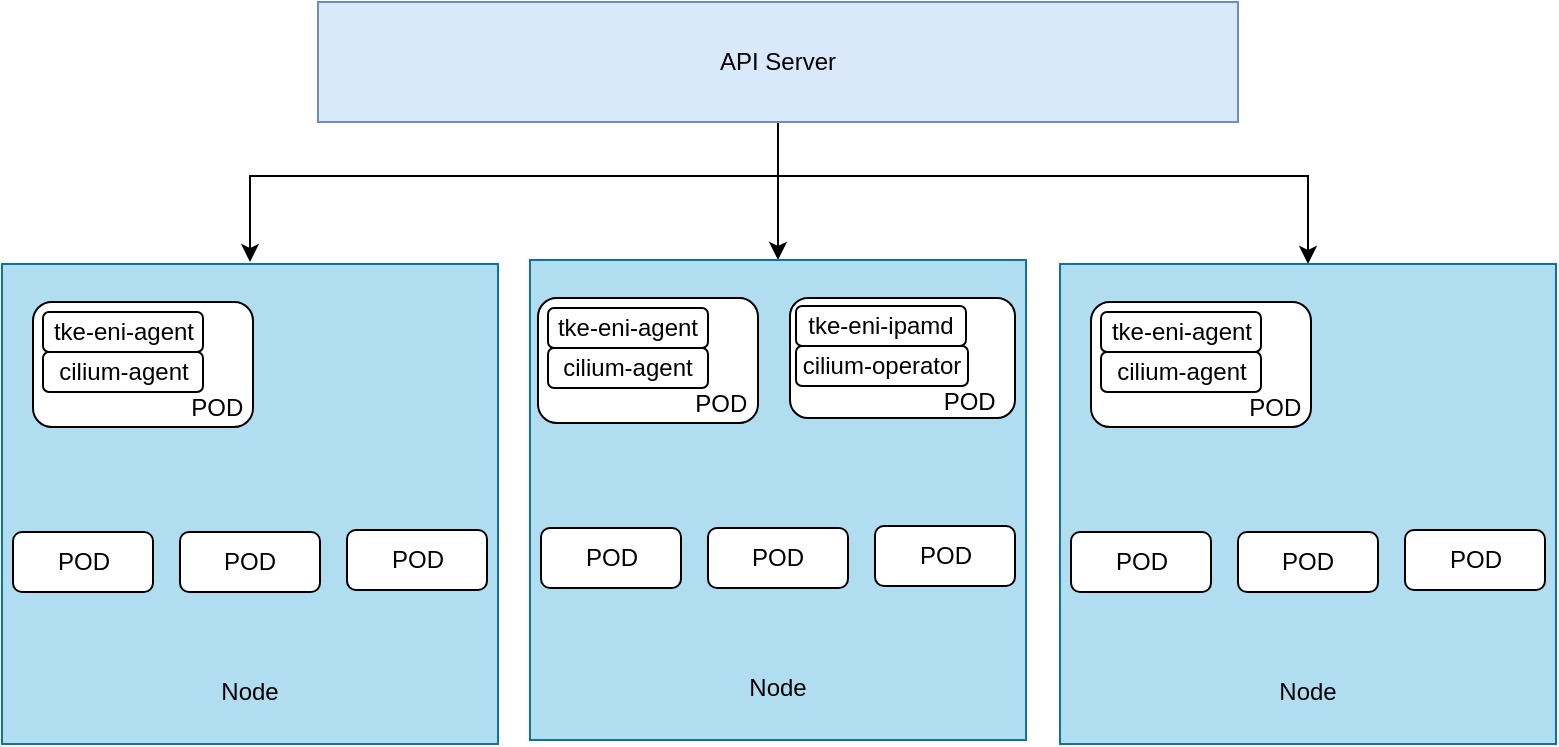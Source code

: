 <mxfile version="24.8.3">
  <diagram name="第 1 页" id="DNLNHwANJHYNCUYiylx4">
    <mxGraphModel dx="1242" dy="715" grid="0" gridSize="10" guides="1" tooltips="1" connect="1" arrows="1" fold="1" page="1" pageScale="1" pageWidth="827" pageHeight="1169" math="0" shadow="0">
      <root>
        <mxCell id="0" />
        <mxCell id="1" parent="0" />
        <mxCell id="KQCvu4c0dpx92I6iTT9T-64" style="edgeStyle=orthogonalEdgeStyle;rounded=0;orthogonalLoop=1;jettySize=auto;html=1;entryX=0.5;entryY=0;entryDx=0;entryDy=0;" edge="1" parent="1" source="KQCvu4c0dpx92I6iTT9T-1" target="KQCvu4c0dpx92I6iTT9T-52">
          <mxGeometry relative="1" as="geometry" />
        </mxCell>
        <mxCell id="KQCvu4c0dpx92I6iTT9T-65" style="edgeStyle=orthogonalEdgeStyle;rounded=0;orthogonalLoop=1;jettySize=auto;html=1;entryX=0.5;entryY=0;entryDx=0;entryDy=0;" edge="1" parent="1" source="KQCvu4c0dpx92I6iTT9T-1" target="KQCvu4c0dpx92I6iTT9T-14">
          <mxGeometry relative="1" as="geometry">
            <Array as="points">
              <mxPoint x="423" y="279" />
              <mxPoint x="688" y="279" />
            </Array>
          </mxGeometry>
        </mxCell>
        <mxCell id="KQCvu4c0dpx92I6iTT9T-66" style="edgeStyle=orthogonalEdgeStyle;rounded=0;orthogonalLoop=1;jettySize=auto;html=1;entryX=0.5;entryY=0;entryDx=0;entryDy=0;" edge="1" parent="1">
          <mxGeometry relative="1" as="geometry">
            <mxPoint x="423" y="251" as="sourcePoint" />
            <mxPoint x="159" y="322" as="targetPoint" />
            <Array as="points">
              <mxPoint x="423" y="279" />
              <mxPoint x="159" y="279" />
            </Array>
          </mxGeometry>
        </mxCell>
        <mxCell id="KQCvu4c0dpx92I6iTT9T-1" value="API Server" style="rounded=0;whiteSpace=wrap;html=1;fillColor=#dae8fc;strokeColor=#6c8ebf;" vertex="1" parent="1">
          <mxGeometry x="193" y="192" width="460" height="60" as="geometry" />
        </mxCell>
        <mxCell id="KQCvu4c0dpx92I6iTT9T-14" value="&lt;div&gt;&lt;br&gt;&lt;/div&gt;&lt;div&gt;&lt;br&gt;&lt;/div&gt;&lt;div&gt;&lt;br&gt;&lt;/div&gt;&lt;div&gt;&lt;br&gt;&lt;/div&gt;&lt;div&gt;&lt;br&gt;&lt;/div&gt;&lt;div&gt;&lt;br&gt;&lt;/div&gt;&lt;div&gt;&lt;br&gt;&lt;/div&gt;&lt;div&gt;&lt;br&gt;&lt;/div&gt;&lt;div&gt;&lt;br&gt;&lt;/div&gt;&lt;div&gt;&lt;br&gt;&lt;/div&gt;&lt;div&gt;&lt;br&gt;&lt;/div&gt;&lt;div&gt;&lt;br&gt;&lt;/div&gt;&amp;nbsp;&lt;span style=&quot;white-space: pre;&quot;&gt;&#x9;&lt;/span&gt;&lt;span style=&quot;white-space: pre;&quot;&gt;&#x9;&lt;/span&gt;&amp;nbsp; &amp;nbsp; &amp;nbsp; &amp;nbsp; &amp;nbsp; &amp;nbsp; &amp;nbsp; &amp;nbsp; &amp;nbsp; &amp;nbsp; &amp;nbsp; &amp;nbsp; &amp;nbsp; &amp;nbsp; &amp;nbsp; &amp;nbsp; &amp;nbsp; &amp;nbsp; &amp;nbsp; &amp;nbsp; &amp;nbsp; &amp;nbsp; &amp;nbsp; &amp;nbsp; &amp;nbsp; &amp;nbsp; &amp;nbsp; &amp;nbsp; &amp;nbsp; Node" style="rounded=0;whiteSpace=wrap;html=1;fillColor=#b1ddf0;strokeColor=#10739e;" vertex="1" parent="1">
          <mxGeometry x="564" y="323" width="248" height="240" as="geometry" />
        </mxCell>
        <mxCell id="KQCvu4c0dpx92I6iTT9T-15" value="&lt;div&gt;&lt;span style=&quot;background-color: initial;&quot;&gt;&lt;br&gt;&lt;/span&gt;&lt;/div&gt;&lt;div&gt;&lt;span style=&quot;background-color: initial;&quot;&gt;&lt;br&gt;&lt;/span&gt;&lt;/div&gt;&lt;div&gt;&lt;span style=&quot;background-color: initial;&quot;&gt;&lt;br&gt;&lt;/span&gt;&lt;/div&gt;&lt;div&gt;&lt;span style=&quot;background-color: initial;&quot;&gt;&amp;nbsp; &amp;nbsp; &amp;nbsp; &amp;nbsp; &amp;nbsp; &amp;nbsp; &amp;nbsp; &amp;nbsp; &amp;nbsp; &amp;nbsp; &amp;nbsp; POD&lt;/span&gt;&lt;/div&gt;" style="rounded=1;whiteSpace=wrap;html=1;" vertex="1" parent="1">
          <mxGeometry x="579.5" y="342" width="110" height="62.5" as="geometry" />
        </mxCell>
        <mxCell id="KQCvu4c0dpx92I6iTT9T-16" value="cilium-agent" style="rounded=1;whiteSpace=wrap;html=1;" vertex="1" parent="1">
          <mxGeometry x="584.5" y="367" width="80" height="20" as="geometry" />
        </mxCell>
        <mxCell id="KQCvu4c0dpx92I6iTT9T-17" value="tke-eni-agent" style="rounded=1;whiteSpace=wrap;html=1;" vertex="1" parent="1">
          <mxGeometry x="584.5" y="347" width="80" height="20" as="geometry" />
        </mxCell>
        <mxCell id="KQCvu4c0dpx92I6iTT9T-18" value="&lt;div&gt;&lt;span style=&quot;background-color: initial;&quot;&gt;POD&lt;/span&gt;&lt;/div&gt;" style="rounded=1;whiteSpace=wrap;html=1;" vertex="1" parent="1">
          <mxGeometry x="569.5" y="457" width="70" height="30" as="geometry" />
        </mxCell>
        <mxCell id="KQCvu4c0dpx92I6iTT9T-19" value="&lt;div&gt;&lt;span style=&quot;background-color: initial;&quot;&gt;POD&lt;/span&gt;&lt;/div&gt;" style="rounded=1;whiteSpace=wrap;html=1;" vertex="1" parent="1">
          <mxGeometry x="653" y="457" width="70" height="30" as="geometry" />
        </mxCell>
        <mxCell id="KQCvu4c0dpx92I6iTT9T-20" value="&lt;div&gt;&lt;span style=&quot;background-color: initial;&quot;&gt;POD&lt;/span&gt;&lt;/div&gt;" style="rounded=1;whiteSpace=wrap;html=1;" vertex="1" parent="1">
          <mxGeometry x="736.5" y="456" width="70" height="30" as="geometry" />
        </mxCell>
        <mxCell id="KQCvu4c0dpx92I6iTT9T-45" value="&lt;div&gt;&lt;br&gt;&lt;/div&gt;&lt;div&gt;&lt;br&gt;&lt;/div&gt;&lt;div&gt;&lt;br&gt;&lt;/div&gt;&lt;div&gt;&lt;br&gt;&lt;/div&gt;&lt;div&gt;&lt;br&gt;&lt;/div&gt;&lt;div&gt;&lt;br&gt;&lt;/div&gt;&lt;div&gt;&lt;br&gt;&lt;/div&gt;&lt;div&gt;&lt;br&gt;&lt;/div&gt;&lt;div&gt;&lt;br&gt;&lt;/div&gt;&lt;div&gt;&lt;br&gt;&lt;/div&gt;&lt;div&gt;&lt;br&gt;&lt;/div&gt;&lt;div&gt;&lt;br&gt;&lt;/div&gt;&amp;nbsp;&lt;span style=&quot;white-space: pre;&quot;&gt;&#x9;&lt;/span&gt;&lt;span style=&quot;white-space: pre;&quot;&gt;&#x9;&lt;/span&gt;&amp;nbsp; &amp;nbsp; &amp;nbsp; &amp;nbsp; &amp;nbsp; &amp;nbsp; &amp;nbsp; &amp;nbsp; &amp;nbsp; &amp;nbsp; &amp;nbsp; &amp;nbsp; &amp;nbsp; &amp;nbsp; &amp;nbsp; &amp;nbsp; &amp;nbsp; &amp;nbsp; &amp;nbsp; &amp;nbsp; &amp;nbsp; &amp;nbsp; &amp;nbsp; &amp;nbsp; &amp;nbsp; &amp;nbsp; &amp;nbsp; &amp;nbsp; &amp;nbsp; Node" style="rounded=0;whiteSpace=wrap;html=1;fillColor=#b1ddf0;strokeColor=#10739e;" vertex="1" parent="1">
          <mxGeometry x="35" y="323" width="248" height="240" as="geometry" />
        </mxCell>
        <mxCell id="KQCvu4c0dpx92I6iTT9T-46" value="&lt;div&gt;&lt;span style=&quot;background-color: initial;&quot;&gt;&lt;br&gt;&lt;/span&gt;&lt;/div&gt;&lt;div&gt;&lt;span style=&quot;background-color: initial;&quot;&gt;&lt;br&gt;&lt;/span&gt;&lt;/div&gt;&lt;div&gt;&lt;span style=&quot;background-color: initial;&quot;&gt;&lt;br&gt;&lt;/span&gt;&lt;/div&gt;&lt;div&gt;&lt;span style=&quot;background-color: initial;&quot;&gt;&amp;nbsp; &amp;nbsp; &amp;nbsp; &amp;nbsp; &amp;nbsp; &amp;nbsp; &amp;nbsp; &amp;nbsp; &amp;nbsp; &amp;nbsp; &amp;nbsp; POD&lt;/span&gt;&lt;/div&gt;" style="rounded=1;whiteSpace=wrap;html=1;" vertex="1" parent="1">
          <mxGeometry x="50.5" y="342" width="110" height="62.5" as="geometry" />
        </mxCell>
        <mxCell id="KQCvu4c0dpx92I6iTT9T-47" value="cilium-agent" style="rounded=1;whiteSpace=wrap;html=1;" vertex="1" parent="1">
          <mxGeometry x="55.5" y="367" width="80" height="20" as="geometry" />
        </mxCell>
        <mxCell id="KQCvu4c0dpx92I6iTT9T-48" value="tke-eni-agent" style="rounded=1;whiteSpace=wrap;html=1;" vertex="1" parent="1">
          <mxGeometry x="55.5" y="347" width="80" height="20" as="geometry" />
        </mxCell>
        <mxCell id="KQCvu4c0dpx92I6iTT9T-49" value="&lt;div&gt;&lt;span style=&quot;background-color: initial;&quot;&gt;POD&lt;/span&gt;&lt;/div&gt;" style="rounded=1;whiteSpace=wrap;html=1;" vertex="1" parent="1">
          <mxGeometry x="40.5" y="457" width="70" height="30" as="geometry" />
        </mxCell>
        <mxCell id="KQCvu4c0dpx92I6iTT9T-50" value="&lt;div&gt;&lt;span style=&quot;background-color: initial;&quot;&gt;POD&lt;/span&gt;&lt;/div&gt;" style="rounded=1;whiteSpace=wrap;html=1;" vertex="1" parent="1">
          <mxGeometry x="124" y="457" width="70" height="30" as="geometry" />
        </mxCell>
        <mxCell id="KQCvu4c0dpx92I6iTT9T-51" value="&lt;div&gt;&lt;span style=&quot;background-color: initial;&quot;&gt;POD&lt;/span&gt;&lt;/div&gt;" style="rounded=1;whiteSpace=wrap;html=1;" vertex="1" parent="1">
          <mxGeometry x="207.5" y="456" width="70" height="30" as="geometry" />
        </mxCell>
        <mxCell id="KQCvu4c0dpx92I6iTT9T-52" value="&lt;div&gt;&lt;br&gt;&lt;/div&gt;&lt;div&gt;&lt;br&gt;&lt;/div&gt;&lt;div&gt;&lt;br&gt;&lt;/div&gt;&lt;div&gt;&lt;br&gt;&lt;/div&gt;&lt;div&gt;&lt;br&gt;&lt;/div&gt;&lt;div&gt;&lt;br&gt;&lt;/div&gt;&lt;div&gt;&lt;br&gt;&lt;/div&gt;&lt;div&gt;&lt;br&gt;&lt;/div&gt;&lt;div&gt;&lt;br&gt;&lt;/div&gt;&lt;div&gt;&lt;br&gt;&lt;/div&gt;&lt;div&gt;&lt;br&gt;&lt;/div&gt;&lt;div&gt;&lt;br&gt;&lt;/div&gt;&amp;nbsp;&lt;span style=&quot;white-space: pre;&quot;&gt;&#x9;&lt;/span&gt;&lt;span style=&quot;white-space: pre;&quot;&gt;&#x9;&lt;/span&gt;&amp;nbsp; &amp;nbsp; &amp;nbsp; &amp;nbsp; &amp;nbsp; &amp;nbsp; &amp;nbsp; &amp;nbsp; &amp;nbsp; &amp;nbsp; &amp;nbsp; &amp;nbsp; &amp;nbsp; &amp;nbsp; &amp;nbsp; &amp;nbsp; &amp;nbsp; &amp;nbsp; &amp;nbsp; &amp;nbsp; &amp;nbsp; &amp;nbsp; &amp;nbsp; &amp;nbsp; &amp;nbsp; &amp;nbsp; &amp;nbsp; &amp;nbsp; &amp;nbsp; Node" style="rounded=0;whiteSpace=wrap;html=1;fillColor=#b1ddf0;strokeColor=#10739e;" vertex="1" parent="1">
          <mxGeometry x="299" y="321" width="248" height="240" as="geometry" />
        </mxCell>
        <mxCell id="KQCvu4c0dpx92I6iTT9T-53" value="&lt;div&gt;&lt;span style=&quot;background-color: initial;&quot;&gt;&lt;br&gt;&lt;/span&gt;&lt;/div&gt;&lt;div&gt;&lt;span style=&quot;background-color: initial;&quot;&gt;&lt;br&gt;&lt;/span&gt;&lt;/div&gt;&lt;div&gt;&lt;span style=&quot;background-color: initial;&quot;&gt;&lt;br&gt;&lt;/span&gt;&lt;/div&gt;&lt;div&gt;&lt;span style=&quot;background-color: initial;&quot;&gt;&amp;nbsp; &amp;nbsp; &amp;nbsp; &amp;nbsp; &amp;nbsp; &amp;nbsp; &amp;nbsp; &amp;nbsp; &amp;nbsp; &amp;nbsp; &amp;nbsp; POD&lt;/span&gt;&lt;/div&gt;" style="rounded=1;whiteSpace=wrap;html=1;" vertex="1" parent="1">
          <mxGeometry x="303" y="340" width="110" height="62.5" as="geometry" />
        </mxCell>
        <mxCell id="KQCvu4c0dpx92I6iTT9T-54" value="cilium-agent" style="rounded=1;whiteSpace=wrap;html=1;" vertex="1" parent="1">
          <mxGeometry x="308" y="365" width="80" height="20" as="geometry" />
        </mxCell>
        <mxCell id="KQCvu4c0dpx92I6iTT9T-55" value="tke-eni-agent" style="rounded=1;whiteSpace=wrap;html=1;" vertex="1" parent="1">
          <mxGeometry x="308" y="345" width="80" height="20" as="geometry" />
        </mxCell>
        <mxCell id="KQCvu4c0dpx92I6iTT9T-56" value="&lt;div&gt;&lt;span style=&quot;background-color: initial;&quot;&gt;POD&lt;/span&gt;&lt;/div&gt;" style="rounded=1;whiteSpace=wrap;html=1;" vertex="1" parent="1">
          <mxGeometry x="304.5" y="455" width="70" height="30" as="geometry" />
        </mxCell>
        <mxCell id="KQCvu4c0dpx92I6iTT9T-57" value="&lt;div&gt;&lt;span style=&quot;background-color: initial;&quot;&gt;POD&lt;/span&gt;&lt;/div&gt;" style="rounded=1;whiteSpace=wrap;html=1;" vertex="1" parent="1">
          <mxGeometry x="388" y="455" width="70" height="30" as="geometry" />
        </mxCell>
        <mxCell id="KQCvu4c0dpx92I6iTT9T-58" value="&lt;div&gt;&lt;span style=&quot;background-color: initial;&quot;&gt;POD&lt;/span&gt;&lt;/div&gt;" style="rounded=1;whiteSpace=wrap;html=1;" vertex="1" parent="1">
          <mxGeometry x="471.5" y="454" width="70" height="30" as="geometry" />
        </mxCell>
        <mxCell id="KQCvu4c0dpx92I6iTT9T-59" value="&lt;div&gt;&lt;br&gt;&lt;/div&gt;&lt;div&gt;&lt;br&gt;&lt;/div&gt;&lt;div&gt;&lt;br&gt;&lt;/div&gt;&lt;div&gt;&amp;nbsp; &amp;nbsp; &amp;nbsp; &amp;nbsp; &amp;nbsp; &amp;nbsp; &amp;nbsp; &amp;nbsp; &amp;nbsp; &amp;nbsp; POD&lt;/div&gt;" style="rounded=1;whiteSpace=wrap;html=1;" vertex="1" parent="1">
          <mxGeometry x="429" y="340" width="112.5" height="60" as="geometry" />
        </mxCell>
        <mxCell id="KQCvu4c0dpx92I6iTT9T-60" value="tke-eni-ipamd" style="rounded=1;whiteSpace=wrap;html=1;" vertex="1" parent="1">
          <mxGeometry x="432" y="344" width="85" height="20" as="geometry" />
        </mxCell>
        <mxCell id="KQCvu4c0dpx92I6iTT9T-61" value="cilium-operator" style="rounded=1;whiteSpace=wrap;html=1;" vertex="1" parent="1">
          <mxGeometry x="432" y="364" width="86" height="20" as="geometry" />
        </mxCell>
      </root>
    </mxGraphModel>
  </diagram>
</mxfile>
